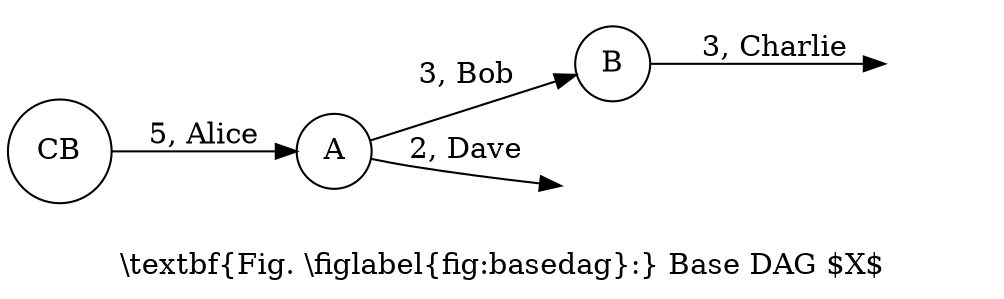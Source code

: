 digraph G {
  graph [
    texmode=raw,
    label="\\textbf{Fig. \\figlabel{fig:basedag}:} Base DAG $X$"
  ];
  node [shape="circle", texmode=math];
  edge [texmode=math];
  rankdir=LR;

  CB -> A [label="5, Alice"];
  A -> B [label="3, Bob"];
  A -> foo [label="2, Dave"];
  B -> baz [label="3, Charlie"];

  foo [style=invis];
  baz [style=invis];
}
